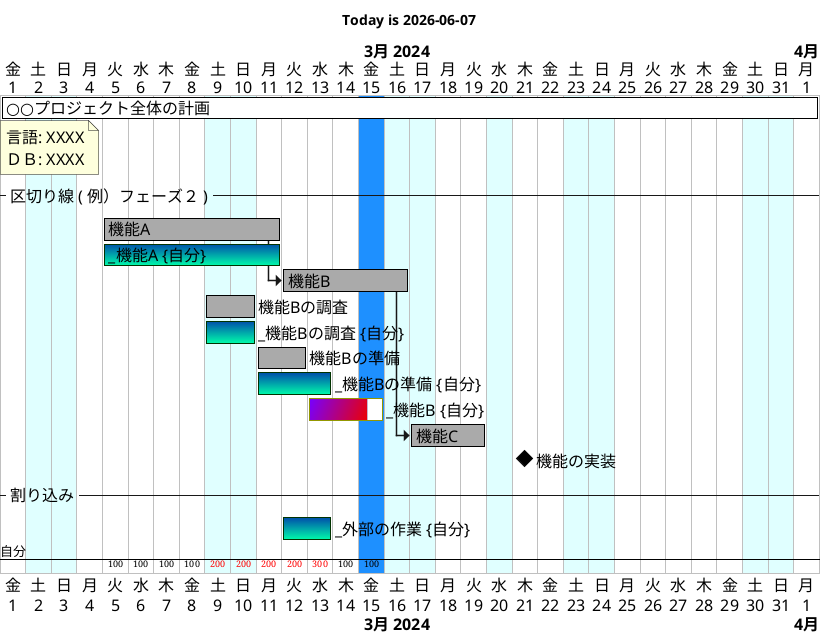 @startgantt

<style>
ganttDiagram {
  FontColor #000000FF
  FontSize 16
  task {
    FontColor #000000FF
    BackGroundColor #0055AAFF-00FFAAFF
    LineColor #003300FF
    unstarted {
      FontColor #FF0000FF
      FontStyle Bold
      BackGroundColor #7700FFFF/EE0000FF
      LineColor #FF0000FF
    }
  }
}
</style>

language ja
' 休日は closed 扱いせずに色変更だけ
saturday are colored in LightCyan
sunday are colored in LightCyan

' 開始日を見やすい位置に指定する
Project starts 2024-03-01
' 開始日をリアルタイムに追従する場合は組み込み関数もある
'!$now = %now()
'!$past = %date("YYYY-MM-dd", $now - 14*24*3600)
'Project starts $past

title Today is %date("YYYY-MM-dd")

' テンプレートの説明の便宜上、今日を 2024-03-15 とする
Today is 2024-03-15 and is colored in DodgerBlue
' リアルタイムで今日を追従する場合は色指定だけで日付を指定しない
'Today is colored in DodgerBlue

' 直近の祝日一覧
' 春分の日
2024-03-20 is colored in LightCyan

[○○プロジェクト全体の計画] as [ALL] is colored in #FFFFFFFF/#000000FF
[ALL] starts 2024-03-01 and ends 2024-04-01
note bottom
言語: XXXX
ＤＢ: XXXX
end note
-- 区切り線 ( 例）フェーズ２ ) --

' 自分ルール
' ・計画は Pmmddxx のエイリアスとし、xx は後から間に割り込めるように 10 単位とする
' ・計画は順番がある場合は制約を設定して明確にする
' ・実施は計画のタスク名の先頭に「 _ 」を付けて表現する
' ・実施は間に他の計画が割り込まれない場合は、計画のすぐ下に作る
' ・実施は制約を設定せずに、実際の実施を記録する ( 前倒しなどが分かりやすいように )
' ・実施は必ず starts と ends にする(相対の指定はしない)
' ・実施は担当をアサインする
' ・進行形のタスクは今日の日付を ends に設定する ( ここでは 3/14 )
[機能A] as [P10] is colored in #AAAAAAFF/000000FF and starts 2024-03-05 and ends 2024-03-11
[_機能A] as [I10] on {自分} starts 2024-03-05 and ends 2024-03-11 and is 100% completed
' 今日の日付がまだ完了予定日よりも前の場合は、完了は相対指定で良い
[機能B] as [P20] is colored in #AAAAAAFF/000000FF and starts at [P10]'s end and requires 5 days
' 機能Bは進行形で作り中なので今日の日付までとする
[機能Bの調査] as [P21] is colored in #AAAAAAFF/000000FF and starts 2024-03-09 and ends 2024-03-10
[_機能Bの調査] as [I21] on {自分} starts 2024-03-09 and ends 2024-03-10 and is 100% completed
[機能Bの準備] as [P22] is colored in #AAAAAAFF/000000FF and starts 2024-03-11 and ends 2024-03-12
[_機能Bの準備] as [I22] on {自分} starts 2024-03-11 and ends 2024-03-13 and is 100% completed
' 機能Bは間に作業が割り込んだので実施がここまでズレこんだ
[_機能B] as [I20] on {自分} starts 2024-03-13 and ends 2024-03-15 and is 80% completed
[機能C] as [P30] is colored in #AAAAAAFF/000000FF and starts at [P20]'s end and requires 3 days
[機能の実装] as [M1] happens at 2024-03-21

-- 割り込み --
' こういう関係の無い割り込みもある
[_外部の作業] on {自分} starts 2024-03-12 and ends 2024-03-13 and is 100% completed
@endgantt

